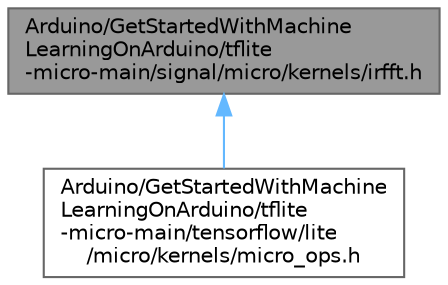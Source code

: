digraph "Arduino/GetStartedWithMachineLearningOnArduino/tflite-micro-main/signal/micro/kernels/irfft.h"
{
 // LATEX_PDF_SIZE
  bgcolor="transparent";
  edge [fontname=Helvetica,fontsize=10,labelfontname=Helvetica,labelfontsize=10];
  node [fontname=Helvetica,fontsize=10,shape=box,height=0.2,width=0.4];
  Node1 [id="Node000001",label="Arduino/GetStartedWithMachine\lLearningOnArduino/tflite\l-micro-main/signal/micro/kernels/irfft.h",height=0.2,width=0.4,color="gray40", fillcolor="grey60", style="filled", fontcolor="black",tooltip=" "];
  Node1 -> Node2 [id="edge2_Node000001_Node000002",dir="back",color="steelblue1",style="solid",tooltip=" "];
  Node2 [id="Node000002",label="Arduino/GetStartedWithMachine\lLearningOnArduino/tflite\l-micro-main/tensorflow/lite\l/micro/kernels/micro_ops.h",height=0.2,width=0.4,color="grey40", fillcolor="white", style="filled",URL="$_arduino_2_get_started_with_machine_learning_on_arduino_2tflite-micro-main_2tensorflow_2lite_2micro_2kernels_2micro__ops_8h.html",tooltip=" "];
}
